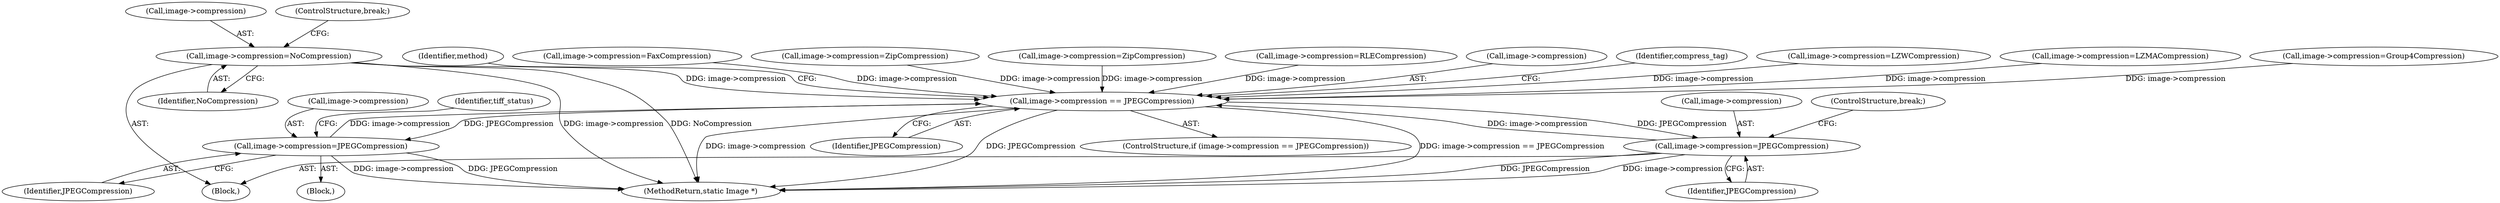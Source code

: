 digraph "0_ImageMagick_6e48aa92ff4e6e95424300ecd52a9ea453c19c60@pointer" {
"1001036" [label="(Call,image->compression=NoCompression)"];
"1001699" [label="(Call,image->compression == JPEGCompression)"];
"1001058" [label="(Call,image->compression=JPEGCompression)"];
"1001106" [label="(Call,image->compression=JPEGCompression)"];
"1001106" [label="(Call,image->compression=JPEGCompression)"];
"1001037" [label="(Call,image->compression)"];
"1003481" [label="(MethodReturn,static Image *)"];
"1001703" [label="(Identifier,JPEGCompression)"];
"1001141" [label="(Call,image->compression=RLECompression)"];
"1001700" [label="(Call,image->compression)"];
"1001698" [label="(ControlStructure,if (image->compression == JPEGCompression))"];
"1001062" [label="(Identifier,JPEGCompression)"];
"1001059" [label="(Call,image->compression)"];
"1001034" [label="(Block,)"];
"1001036" [label="(Call,image->compression=NoCompression)"];
"1001714" [label="(Identifier,compress_tag)"];
"1001120" [label="(Call,image->compression=LZWCompression)"];
"1001040" [label="(Identifier,NoCompression)"];
"1001113" [label="(Call,image->compression=LZMACompression)"];
"1001050" [label="(Call,image->compression=Group4Compression)"];
"1001058" [label="(Call,image->compression=JPEGCompression)"];
"1001699" [label="(Call,image->compression == JPEGCompression)"];
"1001069" [label="(Identifier,tiff_status)"];
"1001705" [label="(Identifier,method)"];
"1001043" [label="(Call,image->compression=FaxCompression)"];
"1001041" [label="(ControlStructure,break;)"];
"1001111" [label="(ControlStructure,break;)"];
"1001107" [label="(Call,image->compression)"];
"1001134" [label="(Call,image->compression=ZipCompression)"];
"1001127" [label="(Call,image->compression=ZipCompression)"];
"1001057" [label="(Block,)"];
"1001110" [label="(Identifier,JPEGCompression)"];
"1001036" -> "1001034"  [label="AST: "];
"1001036" -> "1001040"  [label="CFG: "];
"1001037" -> "1001036"  [label="AST: "];
"1001040" -> "1001036"  [label="AST: "];
"1001041" -> "1001036"  [label="CFG: "];
"1001036" -> "1003481"  [label="DDG: NoCompression"];
"1001036" -> "1003481"  [label="DDG: image->compression"];
"1001036" -> "1001699"  [label="DDG: image->compression"];
"1001699" -> "1001698"  [label="AST: "];
"1001699" -> "1001703"  [label="CFG: "];
"1001700" -> "1001699"  [label="AST: "];
"1001703" -> "1001699"  [label="AST: "];
"1001705" -> "1001699"  [label="CFG: "];
"1001714" -> "1001699"  [label="CFG: "];
"1001699" -> "1003481"  [label="DDG: image->compression == JPEGCompression"];
"1001699" -> "1003481"  [label="DDG: image->compression"];
"1001699" -> "1003481"  [label="DDG: JPEGCompression"];
"1001699" -> "1001058"  [label="DDG: JPEGCompression"];
"1001699" -> "1001106"  [label="DDG: JPEGCompression"];
"1001120" -> "1001699"  [label="DDG: image->compression"];
"1001050" -> "1001699"  [label="DDG: image->compression"];
"1001113" -> "1001699"  [label="DDG: image->compression"];
"1001043" -> "1001699"  [label="DDG: image->compression"];
"1001134" -> "1001699"  [label="DDG: image->compression"];
"1001127" -> "1001699"  [label="DDG: image->compression"];
"1001141" -> "1001699"  [label="DDG: image->compression"];
"1001106" -> "1001699"  [label="DDG: image->compression"];
"1001058" -> "1001699"  [label="DDG: image->compression"];
"1001058" -> "1001057"  [label="AST: "];
"1001058" -> "1001062"  [label="CFG: "];
"1001059" -> "1001058"  [label="AST: "];
"1001062" -> "1001058"  [label="AST: "];
"1001069" -> "1001058"  [label="CFG: "];
"1001058" -> "1003481"  [label="DDG: JPEGCompression"];
"1001058" -> "1003481"  [label="DDG: image->compression"];
"1001106" -> "1001034"  [label="AST: "];
"1001106" -> "1001110"  [label="CFG: "];
"1001107" -> "1001106"  [label="AST: "];
"1001110" -> "1001106"  [label="AST: "];
"1001111" -> "1001106"  [label="CFG: "];
"1001106" -> "1003481"  [label="DDG: JPEGCompression"];
"1001106" -> "1003481"  [label="DDG: image->compression"];
}
